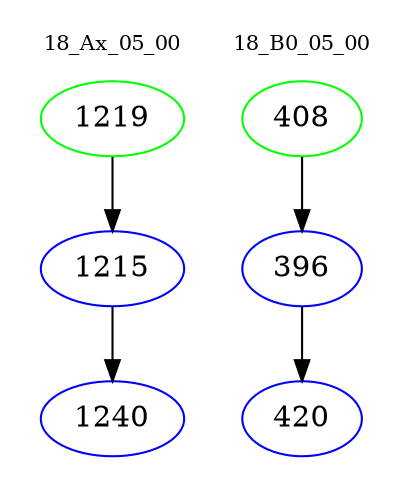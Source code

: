 digraph{
subgraph cluster_0 {
color = white
label = "18_Ax_05_00";
fontsize=10;
T0_1219 [label="1219", color="green"]
T0_1219 -> T0_1215 [color="black"]
T0_1215 [label="1215", color="blue"]
T0_1215 -> T0_1240 [color="black"]
T0_1240 [label="1240", color="blue"]
}
subgraph cluster_1 {
color = white
label = "18_B0_05_00";
fontsize=10;
T1_408 [label="408", color="green"]
T1_408 -> T1_396 [color="black"]
T1_396 [label="396", color="blue"]
T1_396 -> T1_420 [color="black"]
T1_420 [label="420", color="blue"]
}
}
